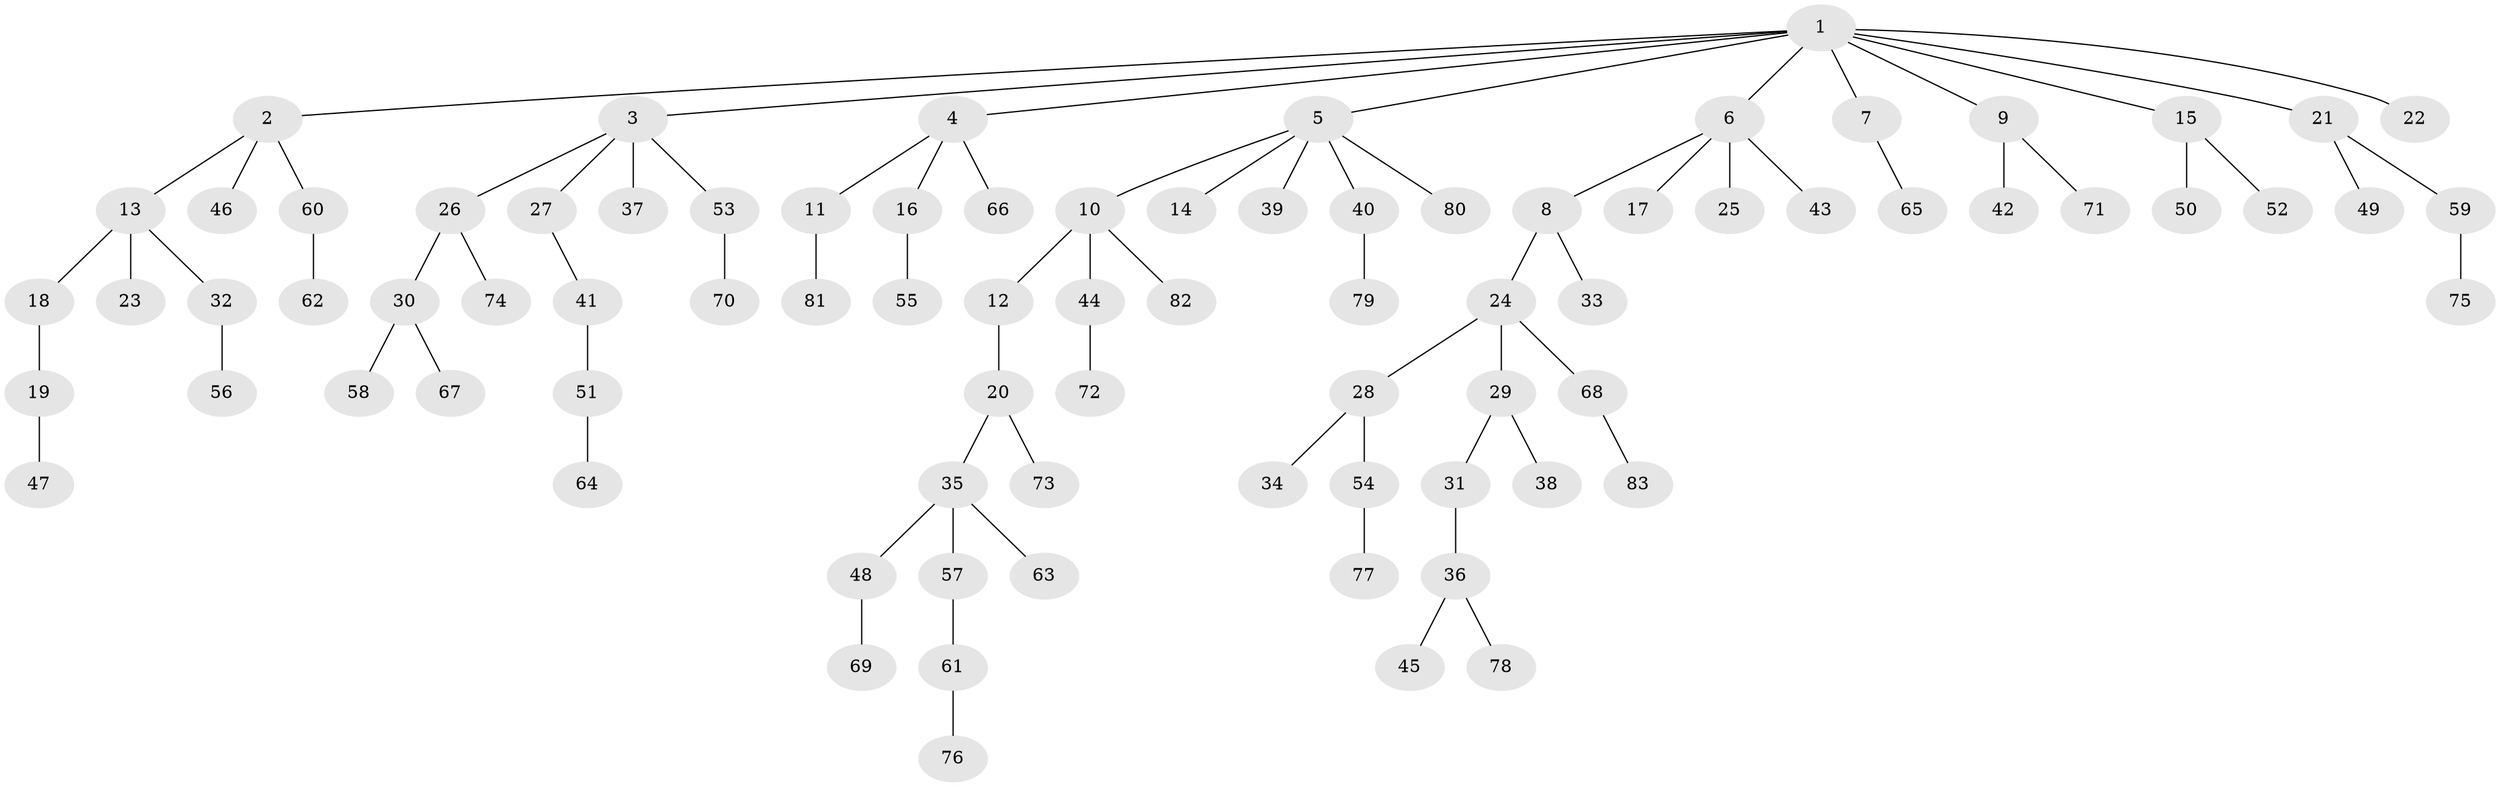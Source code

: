 // coarse degree distribution, {9: 0.01694915254237288, 3: 0.11864406779661017, 4: 0.06779661016949153, 5: 0.01694915254237288, 1: 0.4576271186440678, 2: 0.3220338983050847}
// Generated by graph-tools (version 1.1) at 2025/51/03/04/25 22:51:34]
// undirected, 83 vertices, 82 edges
graph export_dot {
  node [color=gray90,style=filled];
  1;
  2;
  3;
  4;
  5;
  6;
  7;
  8;
  9;
  10;
  11;
  12;
  13;
  14;
  15;
  16;
  17;
  18;
  19;
  20;
  21;
  22;
  23;
  24;
  25;
  26;
  27;
  28;
  29;
  30;
  31;
  32;
  33;
  34;
  35;
  36;
  37;
  38;
  39;
  40;
  41;
  42;
  43;
  44;
  45;
  46;
  47;
  48;
  49;
  50;
  51;
  52;
  53;
  54;
  55;
  56;
  57;
  58;
  59;
  60;
  61;
  62;
  63;
  64;
  65;
  66;
  67;
  68;
  69;
  70;
  71;
  72;
  73;
  74;
  75;
  76;
  77;
  78;
  79;
  80;
  81;
  82;
  83;
  1 -- 2;
  1 -- 3;
  1 -- 4;
  1 -- 5;
  1 -- 6;
  1 -- 7;
  1 -- 9;
  1 -- 15;
  1 -- 21;
  1 -- 22;
  2 -- 13;
  2 -- 46;
  2 -- 60;
  3 -- 26;
  3 -- 27;
  3 -- 37;
  3 -- 53;
  4 -- 11;
  4 -- 16;
  4 -- 66;
  5 -- 10;
  5 -- 14;
  5 -- 39;
  5 -- 40;
  5 -- 80;
  6 -- 8;
  6 -- 17;
  6 -- 25;
  6 -- 43;
  7 -- 65;
  8 -- 24;
  8 -- 33;
  9 -- 42;
  9 -- 71;
  10 -- 12;
  10 -- 44;
  10 -- 82;
  11 -- 81;
  12 -- 20;
  13 -- 18;
  13 -- 23;
  13 -- 32;
  15 -- 50;
  15 -- 52;
  16 -- 55;
  18 -- 19;
  19 -- 47;
  20 -- 35;
  20 -- 73;
  21 -- 49;
  21 -- 59;
  24 -- 28;
  24 -- 29;
  24 -- 68;
  26 -- 30;
  26 -- 74;
  27 -- 41;
  28 -- 34;
  28 -- 54;
  29 -- 31;
  29 -- 38;
  30 -- 58;
  30 -- 67;
  31 -- 36;
  32 -- 56;
  35 -- 48;
  35 -- 57;
  35 -- 63;
  36 -- 45;
  36 -- 78;
  40 -- 79;
  41 -- 51;
  44 -- 72;
  48 -- 69;
  51 -- 64;
  53 -- 70;
  54 -- 77;
  57 -- 61;
  59 -- 75;
  60 -- 62;
  61 -- 76;
  68 -- 83;
}
